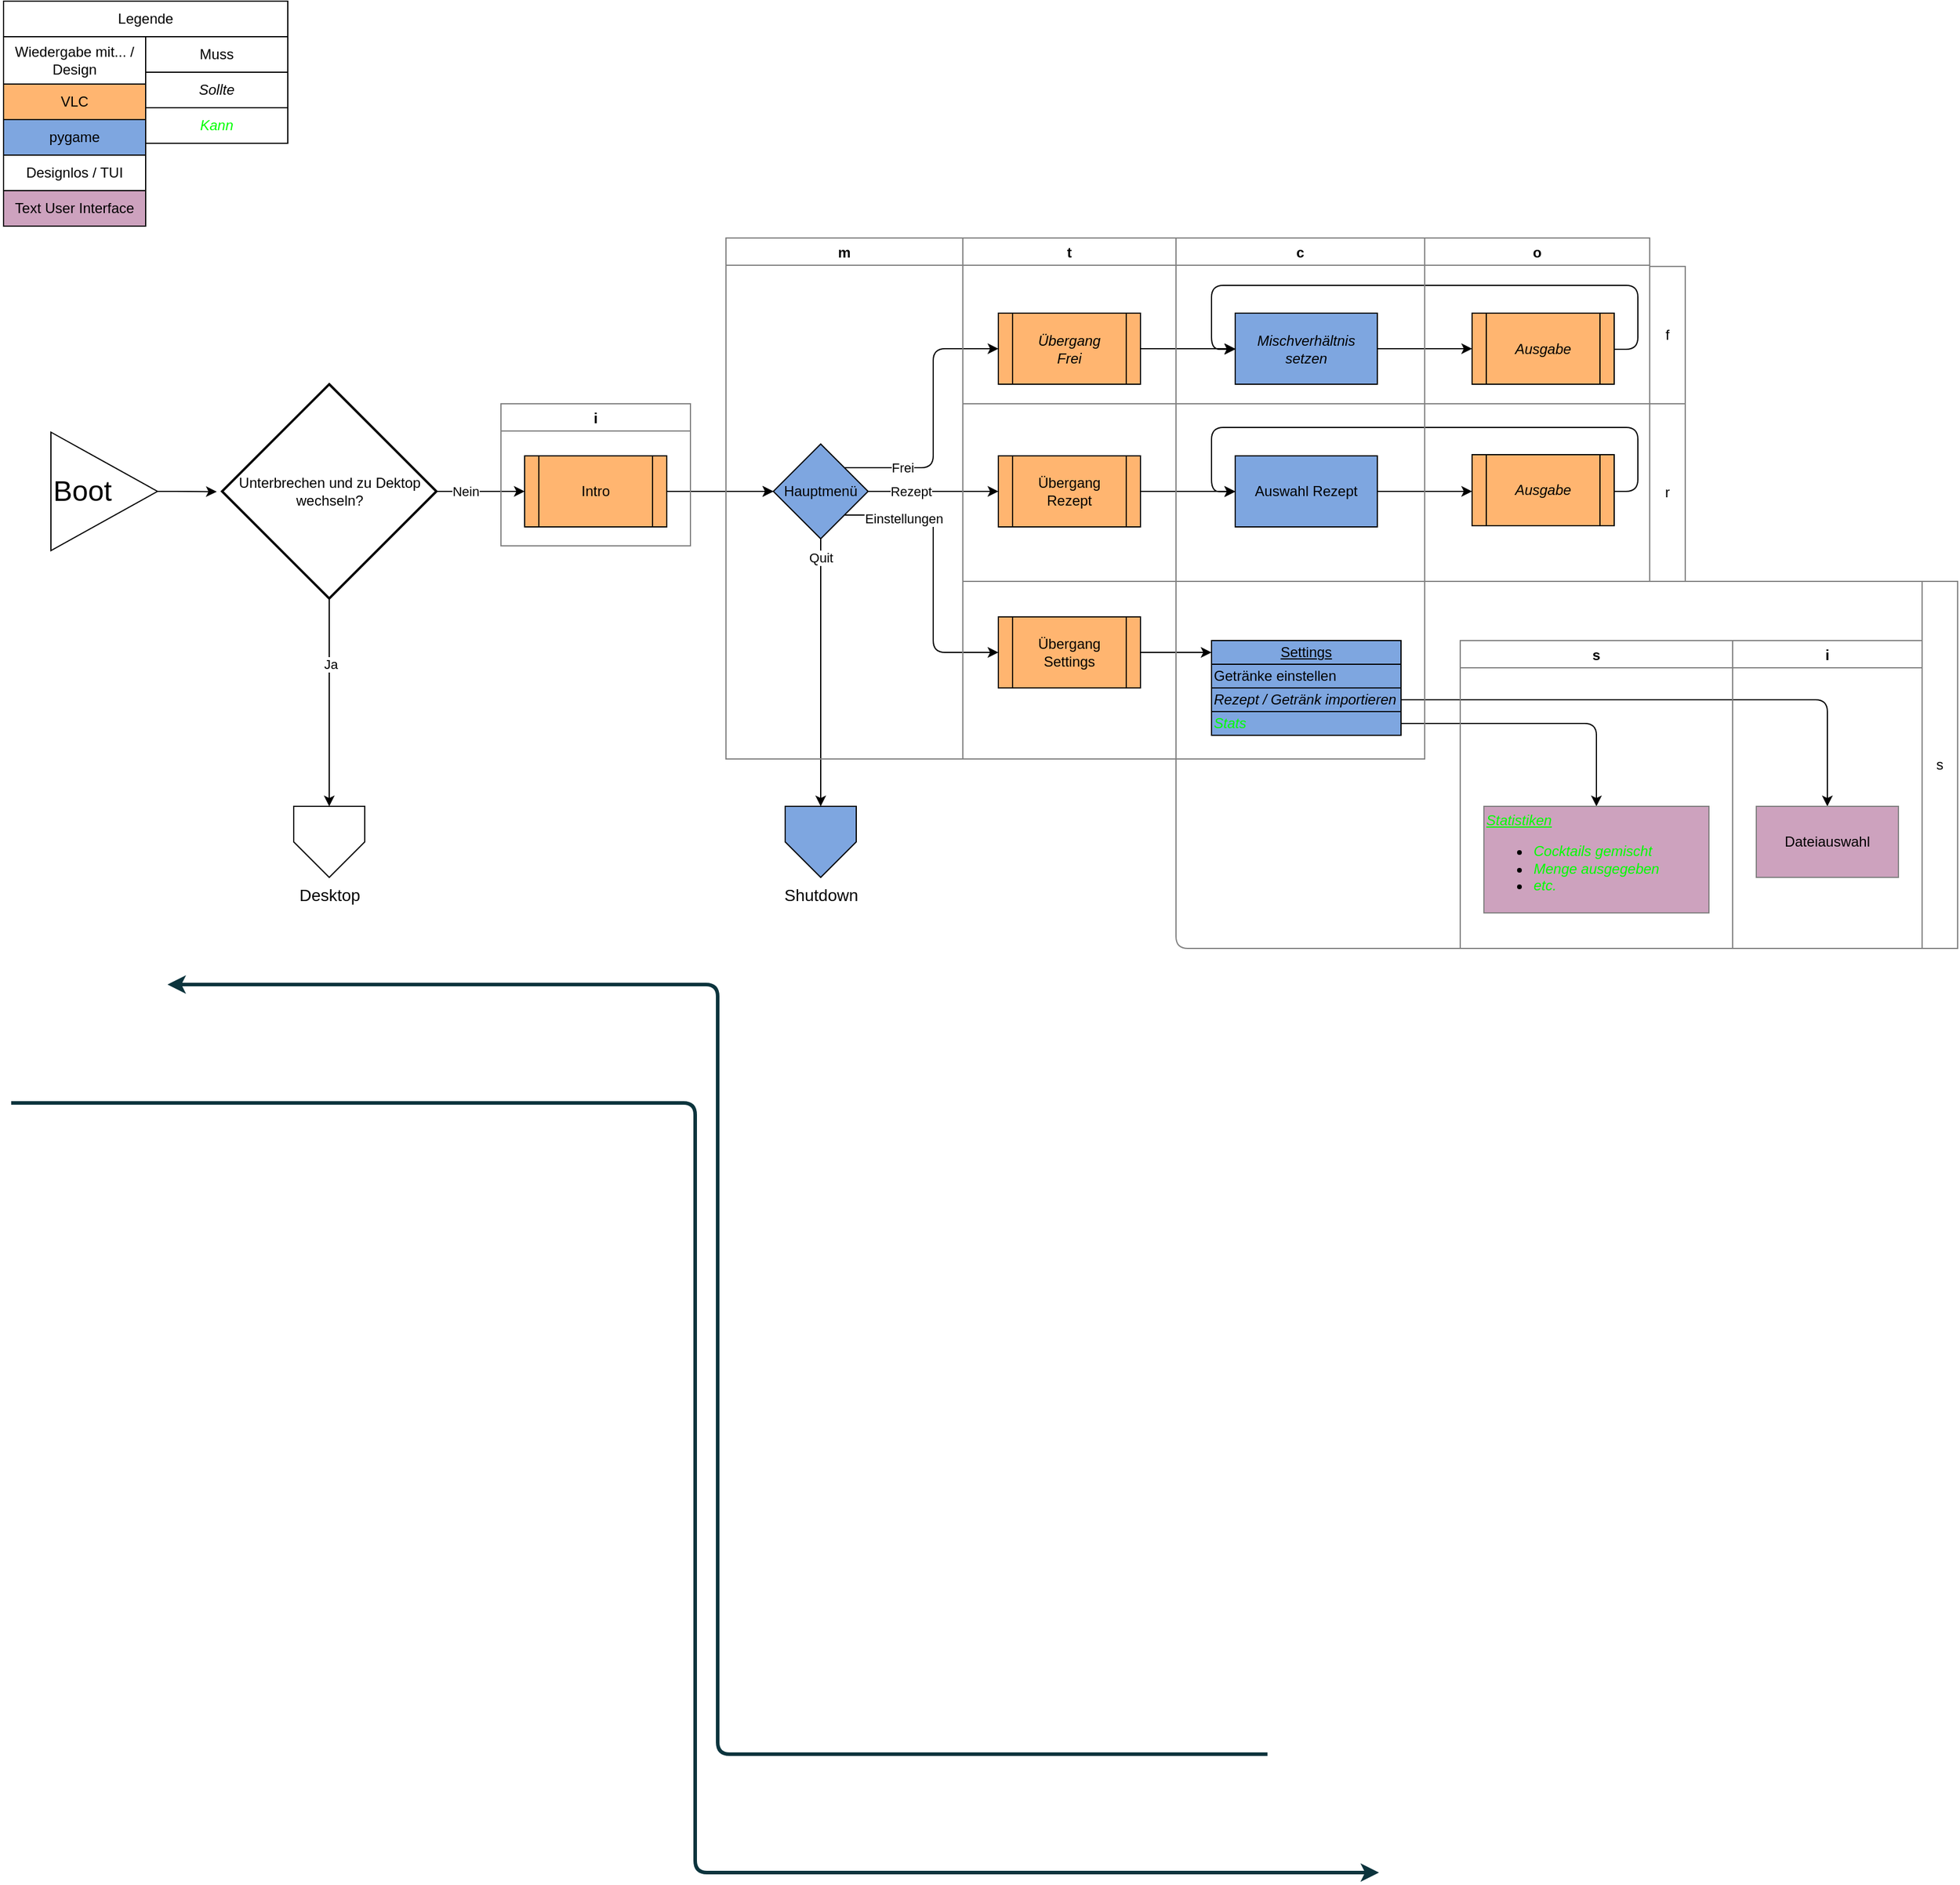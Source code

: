 <mxfile version="13.9.9" type="device" pages="5"><diagram id="6a731a19-8d31-9384-78a2-239565b7b9f0" name="Main"><mxGraphModel dx="1202" dy="585" grid="1" gridSize="10" guides="1" tooltips="1" connect="1" arrows="1" fold="1" page="1" pageScale="1" pageWidth="1169" pageHeight="827" background="#ffffff" math="0" shadow="0"><root><mxCell id="0"/><mxCell id="1" parent="0"/><mxCell id="124" value="" style="edgeStyle=elbowEdgeStyle;elbow=horizontal;strokeWidth=3;strokeColor=#0C343D;fontFamily=Helvetica;html=1;" parent="1" target="103" edge="1"><mxGeometry x="6.449" y="830.5" width="131.973" height="100" as="geometry"><mxPoint x="1067.259" y="1480.5" as="sourcePoint"/><mxPoint x="138.422" y="830.5" as="targetPoint"/></mxGeometry></mxCell><mxCell id="125" value="" style="edgeStyle=elbowEdgeStyle;elbow=horizontal;strokeWidth=3;strokeColor=#0C343D;fontFamily=Helvetica;html=1;" parent="1" source="102" edge="1"><mxGeometry x="6.449" y="830.5" width="131.973" height="100" as="geometry"><mxPoint x="6.449" y="930.5" as="sourcePoint"/><mxPoint x="1161.415" y="1580.5" as="targetPoint"/></mxGeometry></mxCell><mxCell id="612wwVL156XhHdL_uS1x-217" style="edgeStyle=orthogonalEdgeStyle;orthogonalLoop=1;jettySize=auto;html=1;exitX=1;exitY=0.5;exitDx=0;exitDy=0;" edge="1" parent="1" source="612wwVL156XhHdL_uS1x-213"><mxGeometry relative="1" as="geometry"><mxPoint x="180" y="414.286" as="targetPoint"/></mxGeometry></mxCell><mxCell id="612wwVL156XhHdL_uS1x-213" value="&lt;font style=&quot;font-size: 24px&quot;&gt;Boot&lt;/font&gt;" style="triangle;whiteSpace=wrap;html=1;align=left;" vertex="1" parent="1"><mxGeometry x="40" y="364" width="90" height="100" as="geometry"/></mxCell><mxCell id="612wwVL156XhHdL_uS1x-216" style="edgeStyle=orthogonalEdgeStyle;orthogonalLoop=1;jettySize=auto;html=1;exitX=0.5;exitY=1;exitDx=0;exitDy=0;exitPerimeter=0;entryX=0.5;entryY=0;entryDx=0;entryDy=0;" edge="1" parent="1" source="612wwVL156XhHdL_uS1x-214" target="612wwVL156XhHdL_uS1x-215"><mxGeometry relative="1" as="geometry"/></mxCell><mxCell id="612wwVL156XhHdL_uS1x-218" value="Ja" style="edgeLabel;html=1;align=center;verticalAlign=middle;resizable=0;points=[];" vertex="1" connectable="0" parent="612wwVL156XhHdL_uS1x-216"><mxGeometry x="-0.37" y="1" relative="1" as="geometry"><mxPoint as="offset"/></mxGeometry></mxCell><mxCell id="612wwVL156XhHdL_uS1x-220" style="edgeStyle=orthogonalEdgeStyle;orthogonalLoop=1;jettySize=auto;html=1;exitX=1;exitY=0.5;exitDx=0;exitDy=0;exitPerimeter=0;entryX=0;entryY=0.5;entryDx=0;entryDy=0;" edge="1" parent="1" source="612wwVL156XhHdL_uS1x-214" target="612wwVL156XhHdL_uS1x-219"><mxGeometry relative="1" as="geometry"/></mxCell><mxCell id="612wwVL156XhHdL_uS1x-221" value="Nein" style="edgeLabel;html=1;align=center;verticalAlign=middle;resizable=0;points=[];" vertex="1" connectable="0" parent="612wwVL156XhHdL_uS1x-220"><mxGeometry x="0.268" relative="1" as="geometry"><mxPoint x="-22.56" as="offset"/></mxGeometry></mxCell><mxCell id="612wwVL156XhHdL_uS1x-214" value="&lt;font style=&quot;font-size: 12px&quot;&gt;Unterbrechen und zu Dektop wechseln?&lt;/font&gt;" style="strokeWidth=2;html=1;shape=mxgraph.flowchart.decision;whiteSpace=wrap;" vertex="1" parent="1"><mxGeometry x="184.5" y="323.5" width="181" height="181" as="geometry"/></mxCell><mxCell id="612wwVL156XhHdL_uS1x-215" value="&lt;font style=&quot;font-size: 14px&quot;&gt;Desktop&lt;/font&gt;" style="verticalLabelPosition=bottom;verticalAlign=top;html=1;shape=offPageConnector;size=0.5;" vertex="1" parent="1"><mxGeometry x="245" y="680" width="60" height="60" as="geometry"/></mxCell><mxCell id="612wwVL156XhHdL_uS1x-250" style="edgeStyle=orthogonalEdgeStyle;orthogonalLoop=1;jettySize=auto;html=1;exitX=1;exitY=0.5;exitDx=0;exitDy=0;entryX=0;entryY=0.5;entryDx=0;entryDy=0;" edge="1" parent="1" source="612wwVL156XhHdL_uS1x-219" target="612wwVL156XhHdL_uS1x-249"><mxGeometry relative="1" as="geometry"/></mxCell><mxCell id="612wwVL156XhHdL_uS1x-304" value="" style="edgeStyle=orthogonalEdgeStyle;orthogonalLoop=1;jettySize=auto;html=1;" edge="1" parent="1" source="612wwVL156XhHdL_uS1x-219" target="612wwVL156XhHdL_uS1x-249"><mxGeometry relative="1" as="geometry"/></mxCell><mxCell id="612wwVL156XhHdL_uS1x-219" value="Intro" style="shape=process;whiteSpace=wrap;html=1;backgroundOutline=1;fillColor=#FFB570;" vertex="1" parent="1"><mxGeometry x="440" y="384" width="120" height="60" as="geometry"/></mxCell><mxCell id="612wwVL156XhHdL_uS1x-243" value="Wiedergabe mit... / Design" style="whiteSpace=wrap;html=1;fillColor=#FFFFFF;" vertex="1" parent="1"><mxGeometry y="30" width="120" height="40" as="geometry"/></mxCell><mxCell id="612wwVL156XhHdL_uS1x-244" value="VLC" style="whiteSpace=wrap;html=1;fillColor=#FFB570;" vertex="1" parent="1"><mxGeometry y="70" width="120" height="30" as="geometry"/></mxCell><mxCell id="612wwVL156XhHdL_uS1x-245" value="pygame" style="whiteSpace=wrap;html=1;fillColor=#7EA6E0;" vertex="1" parent="1"><mxGeometry y="100" width="120" height="30" as="geometry"/></mxCell><mxCell id="612wwVL156XhHdL_uS1x-252" style="edgeStyle=orthogonalEdgeStyle;orthogonalLoop=1;jettySize=auto;html=1;exitX=0.5;exitY=1;exitDx=0;exitDy=0;entryX=0.5;entryY=0;entryDx=0;entryDy=0;" edge="1" parent="1" source="612wwVL156XhHdL_uS1x-249"><mxGeometry relative="1" as="geometry"><mxPoint x="690" y="680" as="targetPoint"/></mxGeometry></mxCell><mxCell id="612wwVL156XhHdL_uS1x-253" value="Quit" style="edgeLabel;html=1;align=center;verticalAlign=middle;resizable=0;points=[];" vertex="1" connectable="0" parent="612wwVL156XhHdL_uS1x-252"><mxGeometry x="-0.399" y="5" relative="1" as="geometry"><mxPoint x="-5" y="-52" as="offset"/></mxGeometry></mxCell><mxCell id="612wwVL156XhHdL_uS1x-257" style="edgeStyle=orthogonalEdgeStyle;orthogonalLoop=1;jettySize=auto;html=1;exitX=1;exitY=0.5;exitDx=0;exitDy=0;entryX=0;entryY=0.5;entryDx=0;entryDy=0;" edge="1" parent="1" source="612wwVL156XhHdL_uS1x-249" target="612wwVL156XhHdL_uS1x-256"><mxGeometry relative="1" as="geometry"/></mxCell><mxCell id="612wwVL156XhHdL_uS1x-263" value="Rezept" style="edgeLabel;html=1;align=center;verticalAlign=middle;resizable=0;points=[];" vertex="1" connectable="0" parent="612wwVL156XhHdL_uS1x-257"><mxGeometry x="-0.349" relative="1" as="geometry"><mxPoint as="offset"/></mxGeometry></mxCell><mxCell id="612wwVL156XhHdL_uS1x-261" style="edgeStyle=orthogonalEdgeStyle;orthogonalLoop=1;jettySize=auto;html=1;exitX=1;exitY=1;exitDx=0;exitDy=0;entryX=0;entryY=0.5;entryDx=0;entryDy=0;" edge="1" parent="1" source="612wwVL156XhHdL_uS1x-249" target="612wwVL156XhHdL_uS1x-259"><mxGeometry relative="1" as="geometry"/></mxCell><mxCell id="612wwVL156XhHdL_uS1x-264" value="Einstellungen" style="edgeLabel;html=1;align=center;verticalAlign=middle;resizable=0;points=[];" vertex="1" connectable="0" parent="612wwVL156XhHdL_uS1x-261"><mxGeometry x="-0.804" y="-3" relative="1" as="geometry"><mxPoint x="25.86" as="offset"/></mxGeometry></mxCell><mxCell id="612wwVL156XhHdL_uS1x-262" style="edgeStyle=orthogonalEdgeStyle;orthogonalLoop=1;jettySize=auto;html=1;exitX=1;exitY=0;exitDx=0;exitDy=0;entryX=0;entryY=0.5;entryDx=0;entryDy=0;" edge="1" parent="1" source="612wwVL156XhHdL_uS1x-249" target="612wwVL156XhHdL_uS1x-258"><mxGeometry relative="1" as="geometry"/></mxCell><mxCell id="612wwVL156XhHdL_uS1x-265" value="Frei" style="edgeLabel;html=1;align=center;verticalAlign=middle;resizable=0;points=[];" vertex="1" connectable="0" parent="612wwVL156XhHdL_uS1x-262"><mxGeometry x="-0.576" relative="1" as="geometry"><mxPoint as="offset"/></mxGeometry></mxCell><UserObject label="Hauptmenü" link="data:page/id,Zp0zx2wXQ3RPmF7yfrkN" id="612wwVL156XhHdL_uS1x-249"><mxCell style="rhombus;whiteSpace=wrap;html=1;fillColor=#7EA6E0;" vertex="1" parent="1"><mxGeometry x="650" y="374" width="80" height="80" as="geometry"/></mxCell></UserObject><mxCell id="612wwVL156XhHdL_uS1x-269" value="" style="edgeStyle=orthogonalEdgeStyle;orthogonalLoop=1;jettySize=auto;html=1;" edge="1" parent="1" source="612wwVL156XhHdL_uS1x-256" target="612wwVL156XhHdL_uS1x-268"><mxGeometry relative="1" as="geometry"/></mxCell><mxCell id="612wwVL156XhHdL_uS1x-256" value="Übergang Rezept" style="shape=process;whiteSpace=wrap;html=1;backgroundOutline=1;fillColor=#FFB570;" vertex="1" parent="1"><mxGeometry x="840" y="384" width="120" height="60" as="geometry"/></mxCell><mxCell id="612wwVL156XhHdL_uS1x-275" style="edgeStyle=orthogonalEdgeStyle;orthogonalLoop=1;jettySize=auto;html=1;exitX=1;exitY=0.5;exitDx=0;exitDy=0;entryX=0;entryY=0.5;entryDx=0;entryDy=0;" edge="1" parent="1" source="612wwVL156XhHdL_uS1x-258" target="612wwVL156XhHdL_uS1x-273"><mxGeometry relative="1" as="geometry"/></mxCell><mxCell id="612wwVL156XhHdL_uS1x-258" value="&lt;i&gt;Übergang&lt;br&gt;Frei&lt;/i&gt;" style="shape=process;whiteSpace=wrap;html=1;backgroundOutline=1;fillColor=#FFB570;" vertex="1" parent="1"><mxGeometry x="840" y="263.5" width="120" height="60" as="geometry"/></mxCell><mxCell id="612wwVL156XhHdL_uS1x-290" value="" style="edgeStyle=orthogonalEdgeStyle;orthogonalLoop=1;jettySize=auto;html=1;" edge="1" parent="1" source="612wwVL156XhHdL_uS1x-259" target="612wwVL156XhHdL_uS1x-289"><mxGeometry relative="1" as="geometry"/></mxCell><mxCell id="612wwVL156XhHdL_uS1x-259" value="Übergang Settings" style="shape=process;whiteSpace=wrap;html=1;backgroundOutline=1;fillColor=#FFB570;" vertex="1" parent="1"><mxGeometry x="840" y="520" width="120" height="60" as="geometry"/></mxCell><mxCell id="612wwVL156XhHdL_uS1x-271" value="" style="edgeStyle=orthogonalEdgeStyle;orthogonalLoop=1;jettySize=auto;html=1;" edge="1" parent="1" source="612wwVL156XhHdL_uS1x-268"><mxGeometry relative="1" as="geometry"><mxPoint x="1240" y="414" as="targetPoint"/></mxGeometry></mxCell><UserObject label="Auswahl Rezept" link="data:page/id,7uIj2yX2PHVKqvHAKPgi" id="612wwVL156XhHdL_uS1x-268"><mxCell style="whiteSpace=wrap;html=1;fillColor=#7EA6E0;" vertex="1" parent="1"><mxGeometry x="1040" y="384" width="120" height="60" as="geometry"/></mxCell></UserObject><mxCell id="612wwVL156XhHdL_uS1x-318" style="edgeStyle=orthogonalEdgeStyle;orthogonalLoop=1;jettySize=auto;html=1;exitX=1;exitY=0.5;exitDx=0;exitDy=0;strokeColor=#000000;" edge="1" parent="1"><mxGeometry relative="1" as="geometry"><mxPoint x="1040" y="414.286" as="targetPoint"/><mxPoint x="1360" y="414" as="sourcePoint"/><Array as="points"><mxPoint x="1380" y="414"/><mxPoint x="1380" y="360"/><mxPoint x="1020" y="360"/><mxPoint x="1020" y="414"/></Array></mxGeometry></mxCell><mxCell id="612wwVL156XhHdL_uS1x-272" value="" style="edgeStyle=orthogonalEdgeStyle;orthogonalLoop=1;jettySize=auto;html=1;" edge="1" source="612wwVL156XhHdL_uS1x-273" parent="1"><mxGeometry relative="1" as="geometry"><mxPoint x="1240" y="293.5" as="targetPoint"/></mxGeometry></mxCell><UserObject label="&lt;i&gt;Mischverhältnis setzen&lt;/i&gt;" link="data:page/id,Y0XQacJk-UbFGqKNUXw0" id="612wwVL156XhHdL_uS1x-273"><mxCell style="whiteSpace=wrap;html=1;fillColor=#7EA6E0;" vertex="1" parent="1"><mxGeometry x="1040" y="263.5" width="120" height="60" as="geometry"/></mxCell></UserObject><mxCell id="612wwVL156XhHdL_uS1x-286" value="Legende" style="whiteSpace=wrap;html=1;fillColor=#FFFFFF;" vertex="1" parent="1"><mxGeometry width="240" height="30" as="geometry"/></mxCell><mxCell id="612wwVL156XhHdL_uS1x-287" value="&lt;i&gt;&lt;font color=&quot;#00ff00&quot;&gt;Kann&lt;/font&gt;&lt;/i&gt;" style="whiteSpace=wrap;html=1;fillColor=#FFFFFF;" vertex="1" parent="1"><mxGeometry x="120" y="90" width="120" height="30" as="geometry"/></mxCell><mxCell id="612wwVL156XhHdL_uS1x-288" value="&lt;i&gt;Sollte&lt;/i&gt;" style="whiteSpace=wrap;html=1;fillColor=#FFFFFF;" vertex="1" parent="1"><mxGeometry x="120" y="60" width="120" height="30" as="geometry"/></mxCell><mxCell id="LkxdPqT-VDHF8oPiazV3-132" style="edgeStyle=orthogonalEdgeStyle;orthogonalLoop=1;jettySize=auto;html=1;exitX=1;exitY=0.5;exitDx=0;exitDy=0;entryX=0.5;entryY=0;entryDx=0;entryDy=0;strokeColor=#000000;" edge="1" parent="1" source="612wwVL156XhHdL_uS1x-293" target="LkxdPqT-VDHF8oPiazV3-131"><mxGeometry relative="1" as="geometry"/></mxCell><mxCell id="LkxdPqT-VDHF8oPiazV3-133" style="edgeStyle=orthogonalEdgeStyle;orthogonalLoop=1;jettySize=auto;html=1;exitX=1;exitY=0.5;exitDx=0;exitDy=0;entryX=0.5;entryY=0;entryDx=0;entryDy=0;strokeColor=#000000;" edge="1" parent="1" source="612wwVL156XhHdL_uS1x-294" target="LkxdPqT-VDHF8oPiazV3-130"><mxGeometry relative="1" as="geometry"/></mxCell><mxCell id="612wwVL156XhHdL_uS1x-295" value="Muss" style="whiteSpace=wrap;html=1;fillColor=#FFFFFF;" vertex="1" parent="1"><mxGeometry x="120" y="30" width="120" height="30" as="geometry"/></mxCell><mxCell id="612wwVL156XhHdL_uS1x-303" value="i" style="swimlane;shadow=0;strokeColor=#808080;fillColor=none;" vertex="1" parent="1"><mxGeometry x="420" y="340" width="160" height="120" as="geometry"/></mxCell><mxCell id="612wwVL156XhHdL_uS1x-306" value="m" style="swimlane;shadow=0;strokeColor=#808080;fillColor=none;" vertex="1" parent="1"><mxGeometry x="610" y="200" width="200" height="440" as="geometry"/></mxCell><mxCell id="612wwVL156XhHdL_uS1x-308" value="t" style="swimlane;shadow=0;strokeColor=#808080;fillColor=none;" vertex="1" parent="1"><mxGeometry x="810" y="200" width="180" height="440" as="geometry"/></mxCell><mxCell id="612wwVL156XhHdL_uS1x-309" value="c" style="swimlane;shadow=0;strokeColor=#808080;fillColor=none;" vertex="1" parent="1"><mxGeometry x="990" y="200" width="210" height="440" as="geometry"/></mxCell><mxCell id="612wwVL156XhHdL_uS1x-319" style="edgeStyle=orthogonalEdgeStyle;orthogonalLoop=1;jettySize=auto;html=1;exitX=1;exitY=0.5;exitDx=0;exitDy=0;strokeColor=#000000;" edge="1" parent="612wwVL156XhHdL_uS1x-309"><mxGeometry relative="1" as="geometry"><mxPoint x="50" y="94" as="targetPoint"/><mxPoint x="370" y="94" as="sourcePoint"/><Array as="points"><mxPoint x="390" y="94"/><mxPoint x="390" y="40"/><mxPoint x="30" y="40"/><mxPoint x="30" y="94"/></Array></mxGeometry></mxCell><mxCell id="612wwVL156XhHdL_uS1x-293" value="&lt;i&gt;Rezept / Getränk&amp;nbsp;importieren&lt;/i&gt;" style="whiteSpace=wrap;html=1;fillColor=#7EA6E0;align=left;" vertex="1" parent="612wwVL156XhHdL_uS1x-309"><mxGeometry x="30" y="380" width="160" height="20" as="geometry"/></mxCell><mxCell id="612wwVL156XhHdL_uS1x-291" value="Getränke einstellen" style="whiteSpace=wrap;html=1;fillColor=#7EA6E0;align=left;" vertex="1" parent="612wwVL156XhHdL_uS1x-309"><mxGeometry x="30" y="360" width="160" height="20" as="geometry"/></mxCell><mxCell id="612wwVL156XhHdL_uS1x-294" value="&lt;i&gt;&lt;font color=&quot;#00ff00&quot;&gt;Stats&lt;/font&gt;&lt;/i&gt;" style="whiteSpace=wrap;html=1;fillColor=#7EA6E0;align=left;" vertex="1" parent="612wwVL156XhHdL_uS1x-309"><mxGeometry x="30" y="400" width="160" height="20" as="geometry"/></mxCell><UserObject label="&lt;u&gt;Settings&lt;/u&gt;" link="data:page/id,O69kCKV5GA-7yCpsDeMg" id="612wwVL156XhHdL_uS1x-289"><mxCell style="whiteSpace=wrap;html=1;fillColor=#7EA6E0;" vertex="1" parent="612wwVL156XhHdL_uS1x-309"><mxGeometry x="30" y="340" width="160" height="20" as="geometry"/></mxCell></UserObject><mxCell id="612wwVL156XhHdL_uS1x-310" value="o" style="swimlane;shadow=0;strokeColor=#808080;fillColor=none;" vertex="1" parent="1"><mxGeometry x="1200" y="200" width="190" height="290" as="geometry"/></mxCell><mxCell id="XHFXQAFTLL7PVsk9fCE6-126" value="&lt;i&gt;Ausgabe&lt;/i&gt;" style="shape=process;whiteSpace=wrap;html=1;backgroundOutline=1;fillColor=#FFB570;" vertex="1" parent="612wwVL156XhHdL_uS1x-310"><mxGeometry x="40" y="63.5" width="120" height="60" as="geometry"/></mxCell><mxCell id="XHFXQAFTLL7PVsk9fCE6-128" value="&lt;i&gt;Ausgabe&lt;/i&gt;" style="shape=process;whiteSpace=wrap;html=1;backgroundOutline=1;fillColor=#FFB570;" vertex="1" parent="612wwVL156XhHdL_uS1x-310"><mxGeometry x="40" y="183" width="120" height="60" as="geometry"/></mxCell><mxCell id="612wwVL156XhHdL_uS1x-311" value="" style="endArrow=none;html=1;strokeColor=#808080;" edge="1" parent="1"><mxGeometry width="50" height="50" relative="1" as="geometry"><mxPoint x="810" y="340" as="sourcePoint"/><mxPoint x="1390" y="340" as="targetPoint"/></mxGeometry></mxCell><mxCell id="612wwVL156XhHdL_uS1x-312" value="" style="endArrow=none;html=1;strokeColor=#808080;" edge="1" parent="1"><mxGeometry width="50" height="50" relative="1" as="geometry"><mxPoint x="810" y="490" as="sourcePoint"/><mxPoint x="1200" y="490" as="targetPoint"/></mxGeometry></mxCell><mxCell id="612wwVL156XhHdL_uS1x-314" value="&lt;font style=&quot;font-size: 14px&quot;&gt;Shutdown&lt;br&gt;&lt;/font&gt;" style="verticalLabelPosition=bottom;verticalAlign=top;html=1;shape=offPageConnector;size=0.5;fillColor=#7EA6E0;" vertex="1" parent="1"><mxGeometry x="660" y="680" width="60" height="60" as="geometry"/></mxCell><mxCell id="612wwVL156XhHdL_uS1x-315" value="r" style="whiteSpace=wrap;html=1;shadow=0;strokeColor=#808080;fillColor=none;" vertex="1" parent="1"><mxGeometry x="1390" y="340" width="30" height="150" as="geometry"/></mxCell><mxCell id="612wwVL156XhHdL_uS1x-316" value="s" style="whiteSpace=wrap;html=1;shadow=0;strokeColor=#808080;fillColor=none;" vertex="1" parent="1"><mxGeometry x="1620" y="490" width="30" height="310" as="geometry"/></mxCell><mxCell id="612wwVL156XhHdL_uS1x-317" value="f" style="whiteSpace=wrap;html=1;shadow=0;strokeColor=#808080;fillColor=none;" vertex="1" parent="1"><mxGeometry x="1390" y="224" width="30" height="116" as="geometry"/></mxCell><mxCell id="LkxdPqT-VDHF8oPiazV3-130" value="&lt;i&gt;&lt;font color=&quot;#00ff00&quot;&gt;&lt;u&gt;Statistiken&lt;/u&gt;&lt;br&gt;&lt;/font&gt;&lt;/i&gt;&lt;ul&gt;&lt;li&gt;&lt;i&gt;&lt;font color=&quot;#00ff00&quot;&gt;Cocktails gemischt&lt;/font&gt;&lt;/i&gt;&lt;/li&gt;&lt;li&gt;&lt;i&gt;&lt;font color=&quot;#00ff00&quot;&gt;Menge ausgegeben&lt;/font&gt;&lt;/i&gt;&lt;/li&gt;&lt;li&gt;&lt;i&gt;&lt;font color=&quot;#00ff00&quot;&gt;etc.&lt;/font&gt;&lt;/i&gt;&lt;/li&gt;&lt;/ul&gt;" style="whiteSpace=wrap;html=1;shadow=0;strokeColor=#808080;fillColor=#CDA2BE;align=left;" vertex="1" parent="1"><mxGeometry x="1250" y="680" width="190" height="90" as="geometry"/></mxCell><mxCell id="LkxdPqT-VDHF8oPiazV3-135" value="s" style="swimlane;shadow=0;strokeColor=#808080;fillColor=none;" vertex="1" parent="1"><mxGeometry x="1230" y="540" width="230" height="260" as="geometry"/></mxCell><mxCell id="LkxdPqT-VDHF8oPiazV3-134" value="i" style="swimlane;shadow=0;strokeColor=#808080;fillColor=none;" vertex="1" parent="LkxdPqT-VDHF8oPiazV3-135"><mxGeometry x="230" width="160" height="260" as="geometry"/></mxCell><mxCell id="LkxdPqT-VDHF8oPiazV3-131" value="Dateiauswahl" style="whiteSpace=wrap;html=1;shadow=0;strokeColor=#808080;fillColor=#CDA2BE;" vertex="1" parent="LkxdPqT-VDHF8oPiazV3-134"><mxGeometry x="20" y="140" width="120" height="60" as="geometry"/></mxCell><mxCell id="LkxdPqT-VDHF8oPiazV3-136" value="" style="endArrow=none;html=1;strokeColor=#808080;exitX=1;exitY=1;exitDx=0;exitDy=0;entryX=0;entryY=0;entryDx=0;entryDy=0;" edge="1" parent="1" source="612wwVL156XhHdL_uS1x-315" target="612wwVL156XhHdL_uS1x-316"><mxGeometry width="50" height="50" relative="1" as="geometry"><mxPoint x="1460" y="480" as="sourcePoint"/><mxPoint x="1510" y="430" as="targetPoint"/></mxGeometry></mxCell><mxCell id="LkxdPqT-VDHF8oPiazV3-137" value="" style="endArrow=none;html=1;strokeColor=#808080;exitX=0;exitY=1;exitDx=0;exitDy=0;entryX=0;entryY=1;entryDx=0;entryDy=0;edgeStyle=orthogonalEdgeStyle;" edge="1" parent="1" source="LkxdPqT-VDHF8oPiazV3-135" target="612wwVL156XhHdL_uS1x-309"><mxGeometry width="50" height="50" relative="1" as="geometry"><mxPoint x="1350" y="660" as="sourcePoint"/><mxPoint x="1400" y="610" as="targetPoint"/><Array as="points"><mxPoint x="990" y="800"/></Array></mxGeometry></mxCell><mxCell id="bxhR5iJtB6dc0FHb9no5-125" value="Designlos / TUI" style="whiteSpace=wrap;html=1;fillColor=none;" vertex="1" parent="1"><mxGeometry y="130" width="120" height="30" as="geometry"/></mxCell><mxCell id="bxhR5iJtB6dc0FHb9no5-126" value="Text User Interface" style="whiteSpace=wrap;html=1;fillColor=#CDA2BE;" vertex="1" parent="1"><mxGeometry y="160" width="120" height="30" as="geometry"/></mxCell></root></mxGraphModel></diagram><diagram id="Zp0zx2wXQ3RPmF7yfrkN" name="(m) Hauptmenü Layout"><mxGraphModel dx="1460" dy="710" grid="1" gridSize="10" guides="1" tooltips="1" connect="1" arrows="1" fold="1" page="1" pageScale="1" pageWidth="827" pageHeight="1169" math="0" shadow="0"><root><mxCell id="enRWvqXCGVDM3IwGHW7E-0"/><mxCell id="enRWvqXCGVDM3IwGHW7E-1" parent="enRWvqXCGVDM3IwGHW7E-0"/><mxCell id="0n6Ee4Ay_1EQ0CdwiaMJ-0" value="" style="rounded=0;whiteSpace=wrap;html=1;shadow=0;strokeColor=#808080;fillColor=none;" vertex="1" parent="enRWvqXCGVDM3IwGHW7E-1"><mxGeometry width="826.67" height="620" as="geometry"/></mxCell><mxCell id="0n6Ee4Ay_1EQ0CdwiaMJ-1" value="&lt;h1&gt;Notes&lt;/h1&gt;&lt;div&gt;- Beim Starten Overlay zum Getränke einstellen&lt;/div&gt;&lt;div&gt;- Hintergrundanimation&lt;/div&gt;&lt;div&gt;-&amp;nbsp;&lt;/div&gt;" style="text;html=1;strokeColor=none;fillColor=none;spacing=5;spacingTop=-20;whiteSpace=wrap;overflow=hidden;rounded=0;shadow=0;" vertex="1" parent="enRWvqXCGVDM3IwGHW7E-1"><mxGeometry x="30" y="640" width="750" height="310" as="geometry"/></mxCell></root></mxGraphModel></diagram><diagram id="Y0XQacJk-UbFGqKNUXw0" name="(cf) Mischverhältnis Layout"><mxGraphModel dx="1460" dy="710" grid="1" gridSize="10" guides="1" tooltips="1" connect="1" arrows="1" fold="1" page="1" pageScale="1" pageWidth="827" pageHeight="1169" math="0" shadow="0"><root><mxCell id="UpJ9znsA_NW4wrs1zFlZ-0"/><mxCell id="UpJ9znsA_NW4wrs1zFlZ-1" parent="UpJ9znsA_NW4wrs1zFlZ-0"/><mxCell id="mI23jkg9cgor7t7UTrI5-0" value="" style="rounded=0;whiteSpace=wrap;html=1;shadow=0;strokeColor=#808080;fillColor=none;" vertex="1" parent="UpJ9znsA_NW4wrs1zFlZ-1"><mxGeometry width="826.67" height="620" as="geometry"/></mxCell><mxCell id="FnOOdwXEjXa_NKrkJDHL-0" value="&lt;h1&gt;Notes&lt;/h1&gt;&lt;div&gt;- Bild von Maschine, einzelne Regler bei den Getränken angeordnet&lt;/div&gt;" style="text;html=1;strokeColor=none;fillColor=none;spacing=5;spacingTop=-20;whiteSpace=wrap;overflow=hidden;rounded=0;shadow=0;" vertex="1" parent="UpJ9znsA_NW4wrs1zFlZ-1"><mxGeometry x="40" y="650" width="690" height="120" as="geometry"/></mxCell></root></mxGraphModel></diagram><diagram id="7uIj2yX2PHVKqvHAKPgi" name="(cr) Rezeptauswahl Layout"><mxGraphModel dx="1022" dy="497" grid="1" gridSize="10" guides="1" tooltips="1" connect="1" arrows="1" fold="1" page="1" pageScale="1" pageWidth="827" pageHeight="1169" math="0" shadow="0"><root><mxCell id="bf-jaC6yg2Uj5D0zZtjn-0"/><mxCell id="bf-jaC6yg2Uj5D0zZtjn-1" parent="bf-jaC6yg2Uj5D0zZtjn-0"/><mxCell id="Hgdu03wkTcMRXc9ZE60i-0" value="" style="rounded=0;whiteSpace=wrap;html=1;shadow=0;strokeColor=#808080;fillColor=none;" vertex="1" parent="bf-jaC6yg2Uj5D0zZtjn-1"><mxGeometry width="826.67" height="620" as="geometry"/></mxCell><mxCell id="VWdu08gSfIB6kAlt7WXQ-0" value="&lt;h1&gt;Notes&lt;/h1&gt;&lt;div&gt;- &quot;Detailansicht von Getränk&quot;&lt;/div&gt;&lt;div&gt;- untere Hälfte Name und Infos&lt;/div&gt;" style="text;html=1;strokeColor=none;fillColor=none;spacing=5;spacingTop=-20;whiteSpace=wrap;overflow=hidden;rounded=0;shadow=0;" vertex="1" parent="bf-jaC6yg2Uj5D0zZtjn-1"><mxGeometry x="40" y="660" width="740" height="120" as="geometry"/></mxCell></root></mxGraphModel></diagram><diagram id="O69kCKV5GA-7yCpsDeMg" name="(cs) Setting Layout"><mxGraphModel dx="1022" dy="497" grid="1" gridSize="10" guides="1" tooltips="1" connect="1" arrows="1" fold="1" page="1" pageScale="1" pageWidth="827" pageHeight="1169" math="0" shadow="0"><root><mxCell id="c4HWXAa8pqRLOObXCN0m-0"/><mxCell id="c4HWXAa8pqRLOObXCN0m-1" parent="c4HWXAa8pqRLOObXCN0m-0"/><mxCell id="PAg7mD3hF5_KpluKi_vZ-0" value="" style="rounded=0;whiteSpace=wrap;html=1;shadow=0;strokeColor=#808080;fillColor=none;" vertex="1" parent="c4HWXAa8pqRLOObXCN0m-1"><mxGeometry width="826.67" height="620" as="geometry"/></mxCell><mxCell id="PAg7mD3hF5_KpluKi_vZ-1" value="&lt;h1&gt;Notes&lt;/h1&gt;&lt;div&gt;- Getränkeauswahl direkt verfügbar, zu anderen Optionen umschalten&lt;/div&gt;" style="text;html=1;strokeColor=none;fillColor=none;spacing=5;spacingTop=-20;whiteSpace=wrap;overflow=hidden;rounded=0;shadow=0;" vertex="1" parent="c4HWXAa8pqRLOObXCN0m-1"><mxGeometry x="40" y="650" width="410" height="120" as="geometry"/></mxCell></root></mxGraphModel></diagram></mxfile>